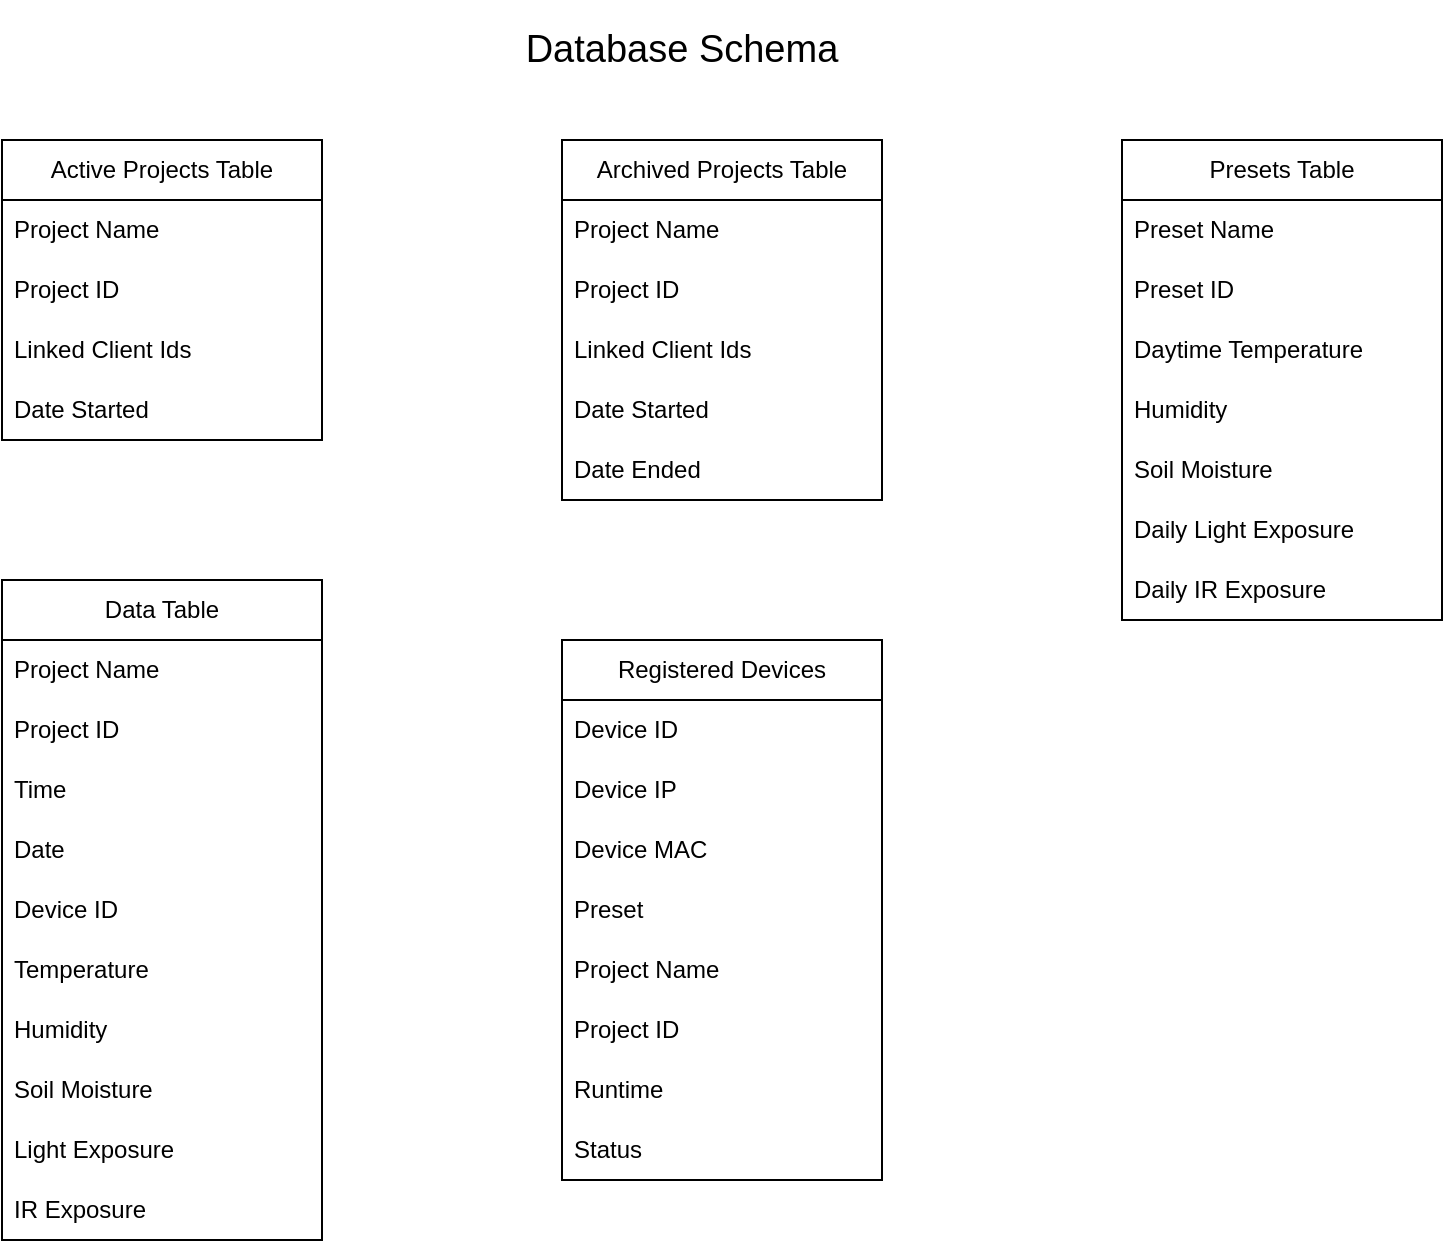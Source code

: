 <mxfile version="22.0.3" type="device">
  <diagram name="Page-1" id="3lbmKzcLNRJM08Y1WANN">
    <mxGraphModel dx="1364" dy="843" grid="1" gridSize="10" guides="1" tooltips="1" connect="1" arrows="1" fold="1" page="1" pageScale="1" pageWidth="850" pageHeight="1100" math="0" shadow="0">
      <root>
        <mxCell id="0" />
        <mxCell id="1" parent="0" />
        <mxCell id="bdy5Y29iHp85pgHNlJe9-3" value="Active Projects Table" style="swimlane;fontStyle=0;childLayout=stackLayout;horizontal=1;startSize=30;horizontalStack=0;resizeParent=1;resizeParentMax=0;resizeLast=0;collapsible=1;marginBottom=0;whiteSpace=wrap;html=1;" parent="1" vertex="1">
          <mxGeometry x="80" y="90" width="160" height="150" as="geometry" />
        </mxCell>
        <mxCell id="bdy5Y29iHp85pgHNlJe9-4" value="Project Name" style="text;strokeColor=none;fillColor=none;align=left;verticalAlign=middle;spacingLeft=4;spacingRight=4;overflow=hidden;points=[[0,0.5],[1,0.5]];portConstraint=eastwest;rotatable=0;whiteSpace=wrap;html=1;" parent="bdy5Y29iHp85pgHNlJe9-3" vertex="1">
          <mxGeometry y="30" width="160" height="30" as="geometry" />
        </mxCell>
        <mxCell id="bdy5Y29iHp85pgHNlJe9-5" value="Project ID" style="text;strokeColor=none;fillColor=none;align=left;verticalAlign=middle;spacingLeft=4;spacingRight=4;overflow=hidden;points=[[0,0.5],[1,0.5]];portConstraint=eastwest;rotatable=0;whiteSpace=wrap;html=1;" parent="bdy5Y29iHp85pgHNlJe9-3" vertex="1">
          <mxGeometry y="60" width="160" height="30" as="geometry" />
        </mxCell>
        <mxCell id="bdy5Y29iHp85pgHNlJe9-16" value="Linked Client Ids" style="text;strokeColor=none;fillColor=none;align=left;verticalAlign=middle;spacingLeft=4;spacingRight=4;overflow=hidden;points=[[0,0.5],[1,0.5]];portConstraint=eastwest;rotatable=0;whiteSpace=wrap;html=1;" parent="bdy5Y29iHp85pgHNlJe9-3" vertex="1">
          <mxGeometry y="90" width="160" height="30" as="geometry" />
        </mxCell>
        <mxCell id="bdy5Y29iHp85pgHNlJe9-21" value="Date Started" style="text;strokeColor=none;fillColor=none;align=left;verticalAlign=middle;spacingLeft=4;spacingRight=4;overflow=hidden;points=[[0,0.5],[1,0.5]];portConstraint=eastwest;rotatable=0;whiteSpace=wrap;html=1;" parent="bdy5Y29iHp85pgHNlJe9-3" vertex="1">
          <mxGeometry y="120" width="160" height="30" as="geometry" />
        </mxCell>
        <mxCell id="bdy5Y29iHp85pgHNlJe9-8" value="Archived Projects Table" style="swimlane;fontStyle=0;childLayout=stackLayout;horizontal=1;startSize=30;horizontalStack=0;resizeParent=1;resizeParentMax=0;resizeLast=0;collapsible=1;marginBottom=0;whiteSpace=wrap;html=1;" parent="1" vertex="1">
          <mxGeometry x="360" y="90" width="160" height="180" as="geometry" />
        </mxCell>
        <mxCell id="bdy5Y29iHp85pgHNlJe9-9" value="Project Name" style="text;strokeColor=none;fillColor=none;align=left;verticalAlign=middle;spacingLeft=4;spacingRight=4;overflow=hidden;points=[[0,0.5],[1,0.5]];portConstraint=eastwest;rotatable=0;whiteSpace=wrap;html=1;" parent="bdy5Y29iHp85pgHNlJe9-8" vertex="1">
          <mxGeometry y="30" width="160" height="30" as="geometry" />
        </mxCell>
        <mxCell id="bdy5Y29iHp85pgHNlJe9-10" value="Project ID" style="text;strokeColor=none;fillColor=none;align=left;verticalAlign=middle;spacingLeft=4;spacingRight=4;overflow=hidden;points=[[0,0.5],[1,0.5]];portConstraint=eastwest;rotatable=0;whiteSpace=wrap;html=1;" parent="bdy5Y29iHp85pgHNlJe9-8" vertex="1">
          <mxGeometry y="60" width="160" height="30" as="geometry" />
        </mxCell>
        <mxCell id="bdy5Y29iHp85pgHNlJe9-11" value="Linked Client Ids" style="text;strokeColor=none;fillColor=none;align=left;verticalAlign=middle;spacingLeft=4;spacingRight=4;overflow=hidden;points=[[0,0.5],[1,0.5]];portConstraint=eastwest;rotatable=0;whiteSpace=wrap;html=1;" parent="bdy5Y29iHp85pgHNlJe9-8" vertex="1">
          <mxGeometry y="90" width="160" height="30" as="geometry" />
        </mxCell>
        <mxCell id="bdy5Y29iHp85pgHNlJe9-25" value="Date Started" style="text;strokeColor=none;fillColor=none;align=left;verticalAlign=middle;spacingLeft=4;spacingRight=4;overflow=hidden;points=[[0,0.5],[1,0.5]];portConstraint=eastwest;rotatable=0;whiteSpace=wrap;html=1;" parent="bdy5Y29iHp85pgHNlJe9-8" vertex="1">
          <mxGeometry y="120" width="160" height="30" as="geometry" />
        </mxCell>
        <mxCell id="bdy5Y29iHp85pgHNlJe9-24" value="Date Ended" style="text;strokeColor=none;fillColor=none;align=left;verticalAlign=middle;spacingLeft=4;spacingRight=4;overflow=hidden;points=[[0,0.5],[1,0.5]];portConstraint=eastwest;rotatable=0;whiteSpace=wrap;html=1;" parent="bdy5Y29iHp85pgHNlJe9-8" vertex="1">
          <mxGeometry y="150" width="160" height="30" as="geometry" />
        </mxCell>
        <mxCell id="bdy5Y29iHp85pgHNlJe9-12" value="Presets Table" style="swimlane;fontStyle=0;childLayout=stackLayout;horizontal=1;startSize=30;horizontalStack=0;resizeParent=1;resizeParentMax=0;resizeLast=0;collapsible=1;marginBottom=0;whiteSpace=wrap;html=1;" parent="1" vertex="1">
          <mxGeometry x="640" y="90" width="160" height="240" as="geometry" />
        </mxCell>
        <mxCell id="bdy5Y29iHp85pgHNlJe9-19" value="Preset Name" style="text;strokeColor=none;fillColor=none;align=left;verticalAlign=middle;spacingLeft=4;spacingRight=4;overflow=hidden;points=[[0,0.5],[1,0.5]];portConstraint=eastwest;rotatable=0;whiteSpace=wrap;html=1;" parent="bdy5Y29iHp85pgHNlJe9-12" vertex="1">
          <mxGeometry y="30" width="160" height="30" as="geometry" />
        </mxCell>
        <mxCell id="bdy5Y29iHp85pgHNlJe9-20" value="Preset ID" style="text;strokeColor=none;fillColor=none;align=left;verticalAlign=middle;spacingLeft=4;spacingRight=4;overflow=hidden;points=[[0,0.5],[1,0.5]];portConstraint=eastwest;rotatable=0;whiteSpace=wrap;html=1;" parent="bdy5Y29iHp85pgHNlJe9-12" vertex="1">
          <mxGeometry y="60" width="160" height="30" as="geometry" />
        </mxCell>
        <mxCell id="bdy5Y29iHp85pgHNlJe9-13" value="Daytime Temperature" style="text;strokeColor=none;fillColor=none;align=left;verticalAlign=middle;spacingLeft=4;spacingRight=4;overflow=hidden;points=[[0,0.5],[1,0.5]];portConstraint=eastwest;rotatable=0;whiteSpace=wrap;html=1;" parent="bdy5Y29iHp85pgHNlJe9-12" vertex="1">
          <mxGeometry y="90" width="160" height="30" as="geometry" />
        </mxCell>
        <mxCell id="bdy5Y29iHp85pgHNlJe9-14" value="Humidity" style="text;strokeColor=none;fillColor=none;align=left;verticalAlign=middle;spacingLeft=4;spacingRight=4;overflow=hidden;points=[[0,0.5],[1,0.5]];portConstraint=eastwest;rotatable=0;whiteSpace=wrap;html=1;" parent="bdy5Y29iHp85pgHNlJe9-12" vertex="1">
          <mxGeometry y="120" width="160" height="30" as="geometry" />
        </mxCell>
        <mxCell id="bdy5Y29iHp85pgHNlJe9-15" value="Soil Moisture" style="text;strokeColor=none;fillColor=none;align=left;verticalAlign=middle;spacingLeft=4;spacingRight=4;overflow=hidden;points=[[0,0.5],[1,0.5]];portConstraint=eastwest;rotatable=0;whiteSpace=wrap;html=1;" parent="bdy5Y29iHp85pgHNlJe9-12" vertex="1">
          <mxGeometry y="150" width="160" height="30" as="geometry" />
        </mxCell>
        <mxCell id="bdy5Y29iHp85pgHNlJe9-17" value="Daily Light Exposure" style="text;strokeColor=none;fillColor=none;align=left;verticalAlign=middle;spacingLeft=4;spacingRight=4;overflow=hidden;points=[[0,0.5],[1,0.5]];portConstraint=eastwest;rotatable=0;whiteSpace=wrap;html=1;" parent="bdy5Y29iHp85pgHNlJe9-12" vertex="1">
          <mxGeometry y="180" width="160" height="30" as="geometry" />
        </mxCell>
        <mxCell id="bdy5Y29iHp85pgHNlJe9-18" value="Daily IR Exposure" style="text;strokeColor=none;fillColor=none;align=left;verticalAlign=middle;spacingLeft=4;spacingRight=4;overflow=hidden;points=[[0,0.5],[1,0.5]];portConstraint=eastwest;rotatable=0;whiteSpace=wrap;html=1;" parent="bdy5Y29iHp85pgHNlJe9-12" vertex="1">
          <mxGeometry y="210" width="160" height="30" as="geometry" />
        </mxCell>
        <mxCell id="bdy5Y29iHp85pgHNlJe9-23" style="text;strokeColor=none;fillColor=none;align=left;verticalAlign=middle;spacingLeft=4;spacingRight=4;overflow=hidden;points=[[0,0.5],[1,0.5]];portConstraint=eastwest;rotatable=0;whiteSpace=wrap;html=1;" parent="1" vertex="1">
          <mxGeometry x="360" y="290" width="160" height="30" as="geometry" />
        </mxCell>
        <mxCell id="bdy5Y29iHp85pgHNlJe9-26" value="&lt;font style=&quot;font-size: 19px;&quot;&gt;Database Schema&lt;/font&gt;" style="text;html=1;strokeColor=none;fillColor=none;align=center;verticalAlign=middle;whiteSpace=wrap;rounded=0;" parent="1" vertex="1">
          <mxGeometry x="110" y="20" width="620" height="50" as="geometry" />
        </mxCell>
        <mxCell id="bdy5Y29iHp85pgHNlJe9-31" value="Data Table" style="swimlane;fontStyle=0;childLayout=stackLayout;horizontal=1;startSize=30;horizontalStack=0;resizeParent=1;resizeParentMax=0;resizeLast=0;collapsible=1;marginBottom=0;whiteSpace=wrap;html=1;" parent="1" vertex="1">
          <mxGeometry x="80" y="310" width="160" height="330" as="geometry" />
        </mxCell>
        <mxCell id="bdy5Y29iHp85pgHNlJe9-32" value="Project Name" style="text;strokeColor=none;fillColor=none;align=left;verticalAlign=middle;spacingLeft=4;spacingRight=4;overflow=hidden;points=[[0,0.5],[1,0.5]];portConstraint=eastwest;rotatable=0;whiteSpace=wrap;html=1;" parent="bdy5Y29iHp85pgHNlJe9-31" vertex="1">
          <mxGeometry y="30" width="160" height="30" as="geometry" />
        </mxCell>
        <mxCell id="bdy5Y29iHp85pgHNlJe9-33" value="Project ID" style="text;strokeColor=none;fillColor=none;align=left;verticalAlign=middle;spacingLeft=4;spacingRight=4;overflow=hidden;points=[[0,0.5],[1,0.5]];portConstraint=eastwest;rotatable=0;whiteSpace=wrap;html=1;" parent="bdy5Y29iHp85pgHNlJe9-31" vertex="1">
          <mxGeometry y="60" width="160" height="30" as="geometry" />
        </mxCell>
        <mxCell id="bdy5Y29iHp85pgHNlJe9-36" value="Time" style="text;strokeColor=none;fillColor=none;align=left;verticalAlign=middle;spacingLeft=4;spacingRight=4;overflow=hidden;points=[[0,0.5],[1,0.5]];portConstraint=eastwest;rotatable=0;whiteSpace=wrap;html=1;" parent="bdy5Y29iHp85pgHNlJe9-31" vertex="1">
          <mxGeometry y="90" width="160" height="30" as="geometry" />
        </mxCell>
        <mxCell id="bdy5Y29iHp85pgHNlJe9-37" value="Date" style="text;strokeColor=none;fillColor=none;align=left;verticalAlign=middle;spacingLeft=4;spacingRight=4;overflow=hidden;points=[[0,0.5],[1,0.5]];portConstraint=eastwest;rotatable=0;whiteSpace=wrap;html=1;" parent="bdy5Y29iHp85pgHNlJe9-31" vertex="1">
          <mxGeometry y="120" width="160" height="30" as="geometry" />
        </mxCell>
        <mxCell id="bdy5Y29iHp85pgHNlJe9-43" value="Device ID" style="text;strokeColor=none;fillColor=none;align=left;verticalAlign=middle;spacingLeft=4;spacingRight=4;overflow=hidden;points=[[0,0.5],[1,0.5]];portConstraint=eastwest;rotatable=0;whiteSpace=wrap;html=1;" parent="bdy5Y29iHp85pgHNlJe9-31" vertex="1">
          <mxGeometry y="150" width="160" height="30" as="geometry" />
        </mxCell>
        <mxCell id="bdy5Y29iHp85pgHNlJe9-38" value="Temperature" style="text;strokeColor=none;fillColor=none;align=left;verticalAlign=middle;spacingLeft=4;spacingRight=4;overflow=hidden;points=[[0,0.5],[1,0.5]];portConstraint=eastwest;rotatable=0;whiteSpace=wrap;html=1;" parent="bdy5Y29iHp85pgHNlJe9-31" vertex="1">
          <mxGeometry y="180" width="160" height="30" as="geometry" />
        </mxCell>
        <mxCell id="bdy5Y29iHp85pgHNlJe9-39" value="Humidity" style="text;strokeColor=none;fillColor=none;align=left;verticalAlign=middle;spacingLeft=4;spacingRight=4;overflow=hidden;points=[[0,0.5],[1,0.5]];portConstraint=eastwest;rotatable=0;whiteSpace=wrap;html=1;" parent="bdy5Y29iHp85pgHNlJe9-31" vertex="1">
          <mxGeometry y="210" width="160" height="30" as="geometry" />
        </mxCell>
        <mxCell id="bdy5Y29iHp85pgHNlJe9-40" value="Soil Moisture" style="text;strokeColor=none;fillColor=none;align=left;verticalAlign=middle;spacingLeft=4;spacingRight=4;overflow=hidden;points=[[0,0.5],[1,0.5]];portConstraint=eastwest;rotatable=0;whiteSpace=wrap;html=1;" parent="bdy5Y29iHp85pgHNlJe9-31" vertex="1">
          <mxGeometry y="240" width="160" height="30" as="geometry" />
        </mxCell>
        <mxCell id="bdy5Y29iHp85pgHNlJe9-41" value="Light Exposure" style="text;strokeColor=none;fillColor=none;align=left;verticalAlign=middle;spacingLeft=4;spacingRight=4;overflow=hidden;points=[[0,0.5],[1,0.5]];portConstraint=eastwest;rotatable=0;whiteSpace=wrap;html=1;" parent="bdy5Y29iHp85pgHNlJe9-31" vertex="1">
          <mxGeometry y="270" width="160" height="30" as="geometry" />
        </mxCell>
        <mxCell id="bdy5Y29iHp85pgHNlJe9-42" value="IR Exposure" style="text;strokeColor=none;fillColor=none;align=left;verticalAlign=middle;spacingLeft=4;spacingRight=4;overflow=hidden;points=[[0,0.5],[1,0.5]];portConstraint=eastwest;rotatable=0;whiteSpace=wrap;html=1;" parent="bdy5Y29iHp85pgHNlJe9-31" vertex="1">
          <mxGeometry y="300" width="160" height="30" as="geometry" />
        </mxCell>
        <mxCell id="bdy5Y29iHp85pgHNlJe9-44" value="Registered Devices" style="swimlane;fontStyle=0;childLayout=stackLayout;horizontal=1;startSize=30;horizontalStack=0;resizeParent=1;resizeParentMax=0;resizeLast=0;collapsible=1;marginBottom=0;whiteSpace=wrap;html=1;" parent="1" vertex="1">
          <mxGeometry x="360" y="340" width="160" height="270" as="geometry" />
        </mxCell>
        <mxCell id="bdy5Y29iHp85pgHNlJe9-50" value="Device ID" style="text;strokeColor=none;fillColor=none;align=left;verticalAlign=middle;spacingLeft=4;spacingRight=4;overflow=hidden;points=[[0,0.5],[1,0.5]];portConstraint=eastwest;rotatable=0;whiteSpace=wrap;html=1;" parent="bdy5Y29iHp85pgHNlJe9-44" vertex="1">
          <mxGeometry y="30" width="160" height="30" as="geometry" />
        </mxCell>
        <mxCell id="bdy5Y29iHp85pgHNlJe9-51" value="Device IP" style="text;strokeColor=none;fillColor=none;align=left;verticalAlign=middle;spacingLeft=4;spacingRight=4;overflow=hidden;points=[[0,0.5],[1,0.5]];portConstraint=eastwest;rotatable=0;whiteSpace=wrap;html=1;" parent="bdy5Y29iHp85pgHNlJe9-44" vertex="1">
          <mxGeometry y="60" width="160" height="30" as="geometry" />
        </mxCell>
        <mxCell id="bdy5Y29iHp85pgHNlJe9-52" value="Device MAC" style="text;strokeColor=none;fillColor=none;align=left;verticalAlign=middle;spacingLeft=4;spacingRight=4;overflow=hidden;points=[[0,0.5],[1,0.5]];portConstraint=eastwest;rotatable=0;whiteSpace=wrap;html=1;" parent="bdy5Y29iHp85pgHNlJe9-44" vertex="1">
          <mxGeometry y="90" width="160" height="30" as="geometry" />
        </mxCell>
        <mxCell id="bdy5Y29iHp85pgHNlJe9-6" value="Preset" style="text;strokeColor=none;fillColor=none;align=left;verticalAlign=middle;spacingLeft=4;spacingRight=4;overflow=hidden;points=[[0,0.5],[1,0.5]];portConstraint=eastwest;rotatable=0;whiteSpace=wrap;html=1;" parent="bdy5Y29iHp85pgHNlJe9-44" vertex="1">
          <mxGeometry y="120" width="160" height="30" as="geometry" />
        </mxCell>
        <mxCell id="bdy5Y29iHp85pgHNlJe9-45" value="Project Name" style="text;strokeColor=none;fillColor=none;align=left;verticalAlign=middle;spacingLeft=4;spacingRight=4;overflow=hidden;points=[[0,0.5],[1,0.5]];portConstraint=eastwest;rotatable=0;whiteSpace=wrap;html=1;" parent="bdy5Y29iHp85pgHNlJe9-44" vertex="1">
          <mxGeometry y="150" width="160" height="30" as="geometry" />
        </mxCell>
        <mxCell id="bdy5Y29iHp85pgHNlJe9-46" value="Project ID" style="text;strokeColor=none;fillColor=none;align=left;verticalAlign=middle;spacingLeft=4;spacingRight=4;overflow=hidden;points=[[0,0.5],[1,0.5]];portConstraint=eastwest;rotatable=0;whiteSpace=wrap;html=1;" parent="bdy5Y29iHp85pgHNlJe9-44" vertex="1">
          <mxGeometry y="180" width="160" height="30" as="geometry" />
        </mxCell>
        <mxCell id="bdy5Y29iHp85pgHNlJe9-49" value="Runtime" style="text;strokeColor=none;fillColor=none;align=left;verticalAlign=middle;spacingLeft=4;spacingRight=4;overflow=hidden;points=[[0,0.5],[1,0.5]];portConstraint=eastwest;rotatable=0;whiteSpace=wrap;html=1;" parent="bdy5Y29iHp85pgHNlJe9-44" vertex="1">
          <mxGeometry y="210" width="160" height="30" as="geometry" />
        </mxCell>
        <mxCell id="bdy5Y29iHp85pgHNlJe9-53" value="Status" style="text;strokeColor=none;fillColor=none;align=left;verticalAlign=middle;spacingLeft=4;spacingRight=4;overflow=hidden;points=[[0,0.5],[1,0.5]];portConstraint=eastwest;rotatable=0;whiteSpace=wrap;html=1;" parent="bdy5Y29iHp85pgHNlJe9-44" vertex="1">
          <mxGeometry y="240" width="160" height="30" as="geometry" />
        </mxCell>
      </root>
    </mxGraphModel>
  </diagram>
</mxfile>
